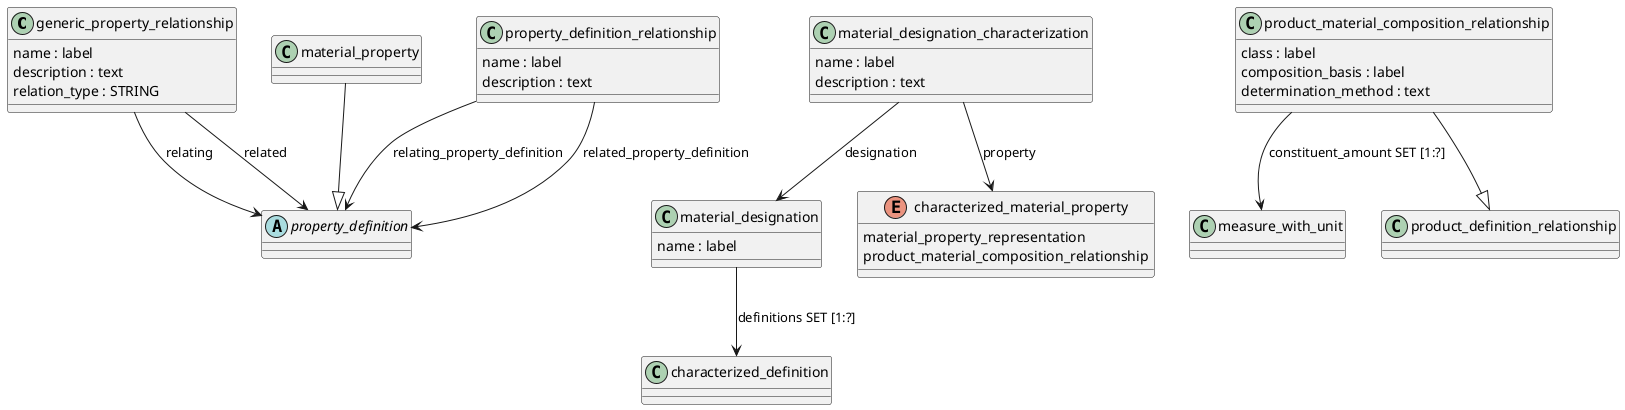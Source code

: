 @startuml

class generic_property_relationship {
  name : label
  description : text
  relation_type : STRING
}

class material_designation {
  name : label
}

class material_designation_characterization {
  name : label
  description : text
}

abstract class property_definition {
}

class material_property {
}

class product_material_composition_relationship {
  class : label
  composition_basis : label
  determination_method : text
}

class property_definition_relationship {
  name : label
  description : text
}

enum characterized_material_property {
  material_property_representation
  product_material_composition_relationship
}

' Связи между классами

generic_property_relationship --> property_definition : relating
generic_property_relationship --> property_definition : related

material_designation_characterization --> material_designation : designation
material_designation_characterization --> characterized_material_property : property
product_material_composition_relationship --> measure_with_unit : constituent_amount SET [1:?]

material_designation --> characterized_definition : definitions SET [1:?]

material_property --|> property_definition

product_material_composition_relationship --|> product_definition_relationship

property_definition_relationship --> property_definition : relating_property_definition
property_definition_relationship --> property_definition : related_property_definition

@enduml